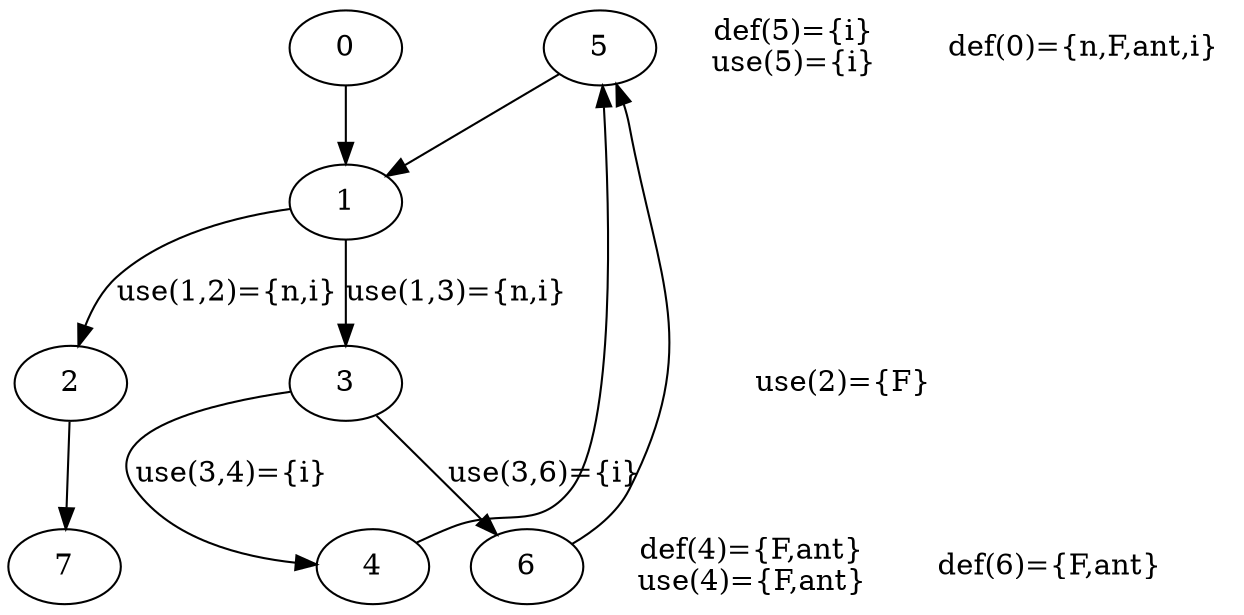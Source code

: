 digraph fibo {
5 [label="5"]
4 [label="4"]
2 [label="2"]
6 [label="6"]
1 [label="1"]
3 [label="3"]
7 [label="7"]
0 [label="0"]
{
node [shape=plaintext, fontsize=14];
setsNode_5 [label="def(5)={i}\nuse(5)={i}"];
setsNode_4 [label="def(4)={F,ant}\nuse(4)={F,ant}"];
setsNode_2 [label="use(2)={F}"];
setsNode_6 [label="def(6)={F,ant}"];
setsNode_0 [label="def(0)={n,F,ant,i}"];
}
{rank = same; 5 ;  setsNode_5}
{rank = same; 4 ;  setsNode_4}
{rank = same; 2 ;  setsNode_2}
{rank = same; 6 ;  setsNode_6}
{rank = same; 0 ;  setsNode_0}
5 -> 1;
4 -> 5;
2 -> 7;
6 -> 5;
1 -> 3[label="use(1,3)={n,i}",fontsize=14];1 -> 2[label="use(1,2)={n,i}",fontsize=14];
3 -> 6[label="use(3,6)={i}",fontsize=14];3 -> 4[label="use(3,4)={i}",fontsize=14];
0 -> 1;
}
